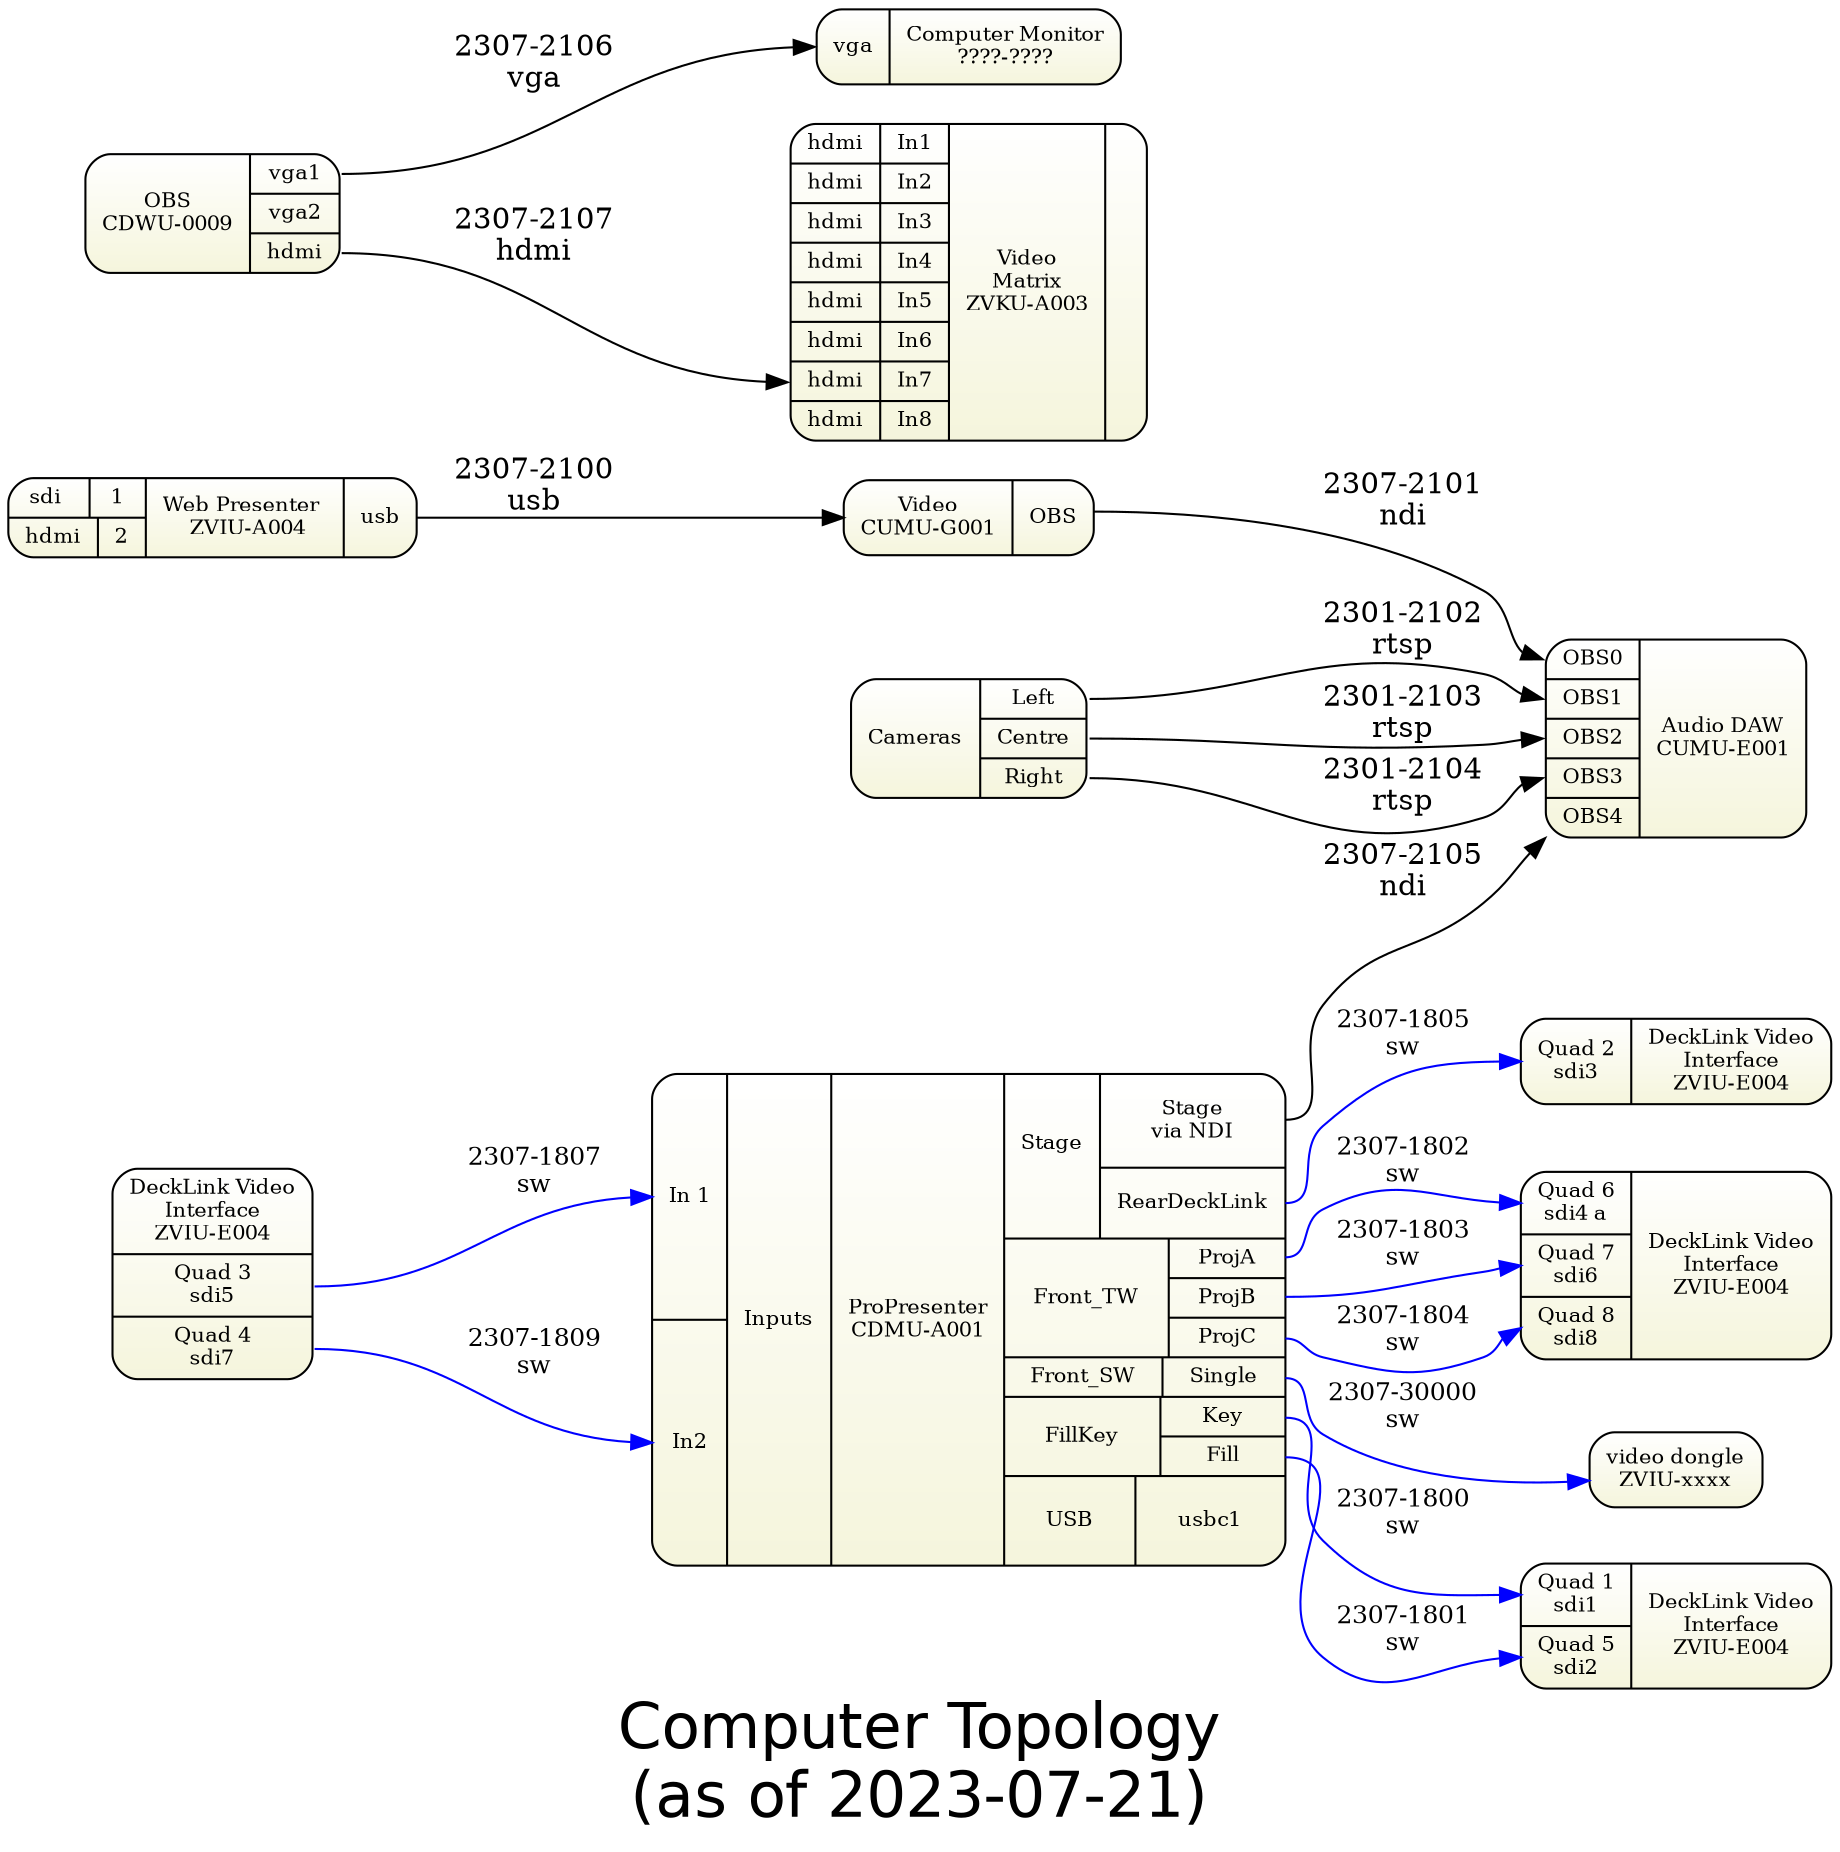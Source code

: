 digraph topology1 { 
graph [overlap = true, fontsize = 30, rankdir=LR 
      label="Computer Topology\n(as of 2023-07-21)",
      fontname = Helvetica]

node [shape=Mrecord, tooltip="" , fontsize = 10, 
      fillcolor="white:beige" , style=filled  
      gradientangle=270]
      
cumug001 [label="{{Video\nCUMU-G001}| OBS} "]
cumue001 [label="{{<obs0>OBS0|<obs1>OBS1|<obs2>OBS2|<obs3>OBS3|<obs4>OBS4}|Audio DAW\nCUMU-E001}"]

cameras [label=" {{Cameras}| {<l>Left|<c>Centre|<r>Right}} "]

zviua004 -> cumug001:usbin [label="2307-2100\nusb"]

cumug001  -> cumue001:obs0 [label="2307-2101\nndi"] 
cameras:l -> cumue001:obs1 [label="2301-2102\nrtsp"]
cameras:c -> cumue001:obs2 [label="2301-2103\nrtsp"]
cameras:r -> cumue001:obs3 [label="2301-2104\nrtsp"]
cdmua001:sdndi -> cumue001:obs [label="2307-2105\nndi"  ]

cdmua001  [ label="
{  
    { <in1> In 1  | <in2> In2 }  | Inputs   
| {ProPresenter\nCDMU-A001}   
| {
  { \n\nStage\n\n\n\n | { <sdndi> Stage\nvia NDI |  <sd> RearDeckLink  } } 

 | {  Front_TW | { <pa> ProjA  | <pb> ProjB | <pc> ProjC }   } 	
| { Front_SW | { <hdmi> Single }   }
 
| { FillKey | { <k> Key  | <f> Fill }   }
 
| { \nUSB\n\n |  {<usbc1>usbc1  } }
}}}"]; 

adapter [label="video dongle\nZVIU-xxxx"]

zviue004tw [  label="
{{   
  <c4> Quad 6\nsdi4 a
| <c6> Quad 7\nsdi6
| <c8> Quad 8\nsdi8 
  
}
| DeckLink Video\nInterface\nZVIU-E004 
 }
"];   

zviue004in [  label="
 DeckLink Video\nInterface\nZVIU-E004 | 
{{ 
  <c5> Quad 3\nsdi5
| <c7> Quad 4\nsdi7
}} 
"]; 

 zviue004kf [   label="
 DeckLink Video\nInterface\nZVIU-E004 | 
{{ 
  <c1> Quad 1\nsdi1 
| <c2> Quad 5\nsdi2
}} 
"];   

zviue004sd [  label="
{
{  
  <c3> Quad 2\nsdi3 
} 
|  DeckLink Video\nInterface\nZVIU-E004}  
"]; 
      
zvkua003 [label="{
  {{<i1>hdmi|In1}|{<i2>hdmi|In2}|{<i3>hdmi|In3}|{<i4>hdmi|In4}|{<i5>hdmi|In5}|{<i6>hdmi|In6}|{<i7>hdmi|In7}|{<i8>hdmi|In8}}
  |{Video\nMatrix\nZVKU-A003}|
  {  } }"]
    
cdwu0009 [label="{{OBS\nCDWU-0009}|{<vga1>vga1|<vga2>vga2|<hdmi>hdmi}}"]

zviue004in [  label="
 DeckLink Video\nInterface\nZVIU-E004 | 
{{ 
  <c5> Quad 3\nsdi5
| <c7> Quad 4\nsdi7
}} 
"];  

zviue004kf [  label="
{ 
{  
  <c1> Quad 1\nsdi1 
| <c2> Quad 5\nsdi2
} 
| DeckLink Video\nInterface\nZVIU-E004 
}"];   

zviua004 [label="{{ {<i1>sdi&nbsp; |1 }|{<i2>hdmi|2} }|{Web Presenter \n ZVIU-A004}|{<usb>usb}}"]

cdwu0009:vga1  -> b1monitor:i [label="2307-2106\nvga"]

b1monitor [label="{<i>vga|Computer Monitor\n
	????-????
}"] 

cdwu0009:hdmi  -> zvkua003:i7 [label="2307-2107\nhdmi"]

subgraph sw_edges { 
	edge [style="solid", color="blue" fontsize="12pt"]
cdmua001:k  -> zviue004kf:c1   [label="2307-1800\nsw" ]
cdmua001:f  -> zviue004kf:c2   [label="2307-1801\nsw" ]
cdmua001:pa -> zviue004tw:c4   [label="2307-1802\nsw" ]
cdmua001:pb -> zviue004tw:c6   [label="2307-1803\nsw" ]
cdmua001:pc -> zviue004tw:c8   [label="2307-1804\nsw" ]
cdmua001:sd -> zviue004sd:c3   [label="2307-1805\nsw" ]
zviue004in:c5  -> cdmua001 :in1 [label="2307-1807\nsw" ]
zviue004in:c7  -> cdmua001 :in2 [label="2307-1809\nsw" ]
cdmua001:hdmi -> adapter        [label="2307-30000\nsw" ]

}

} 